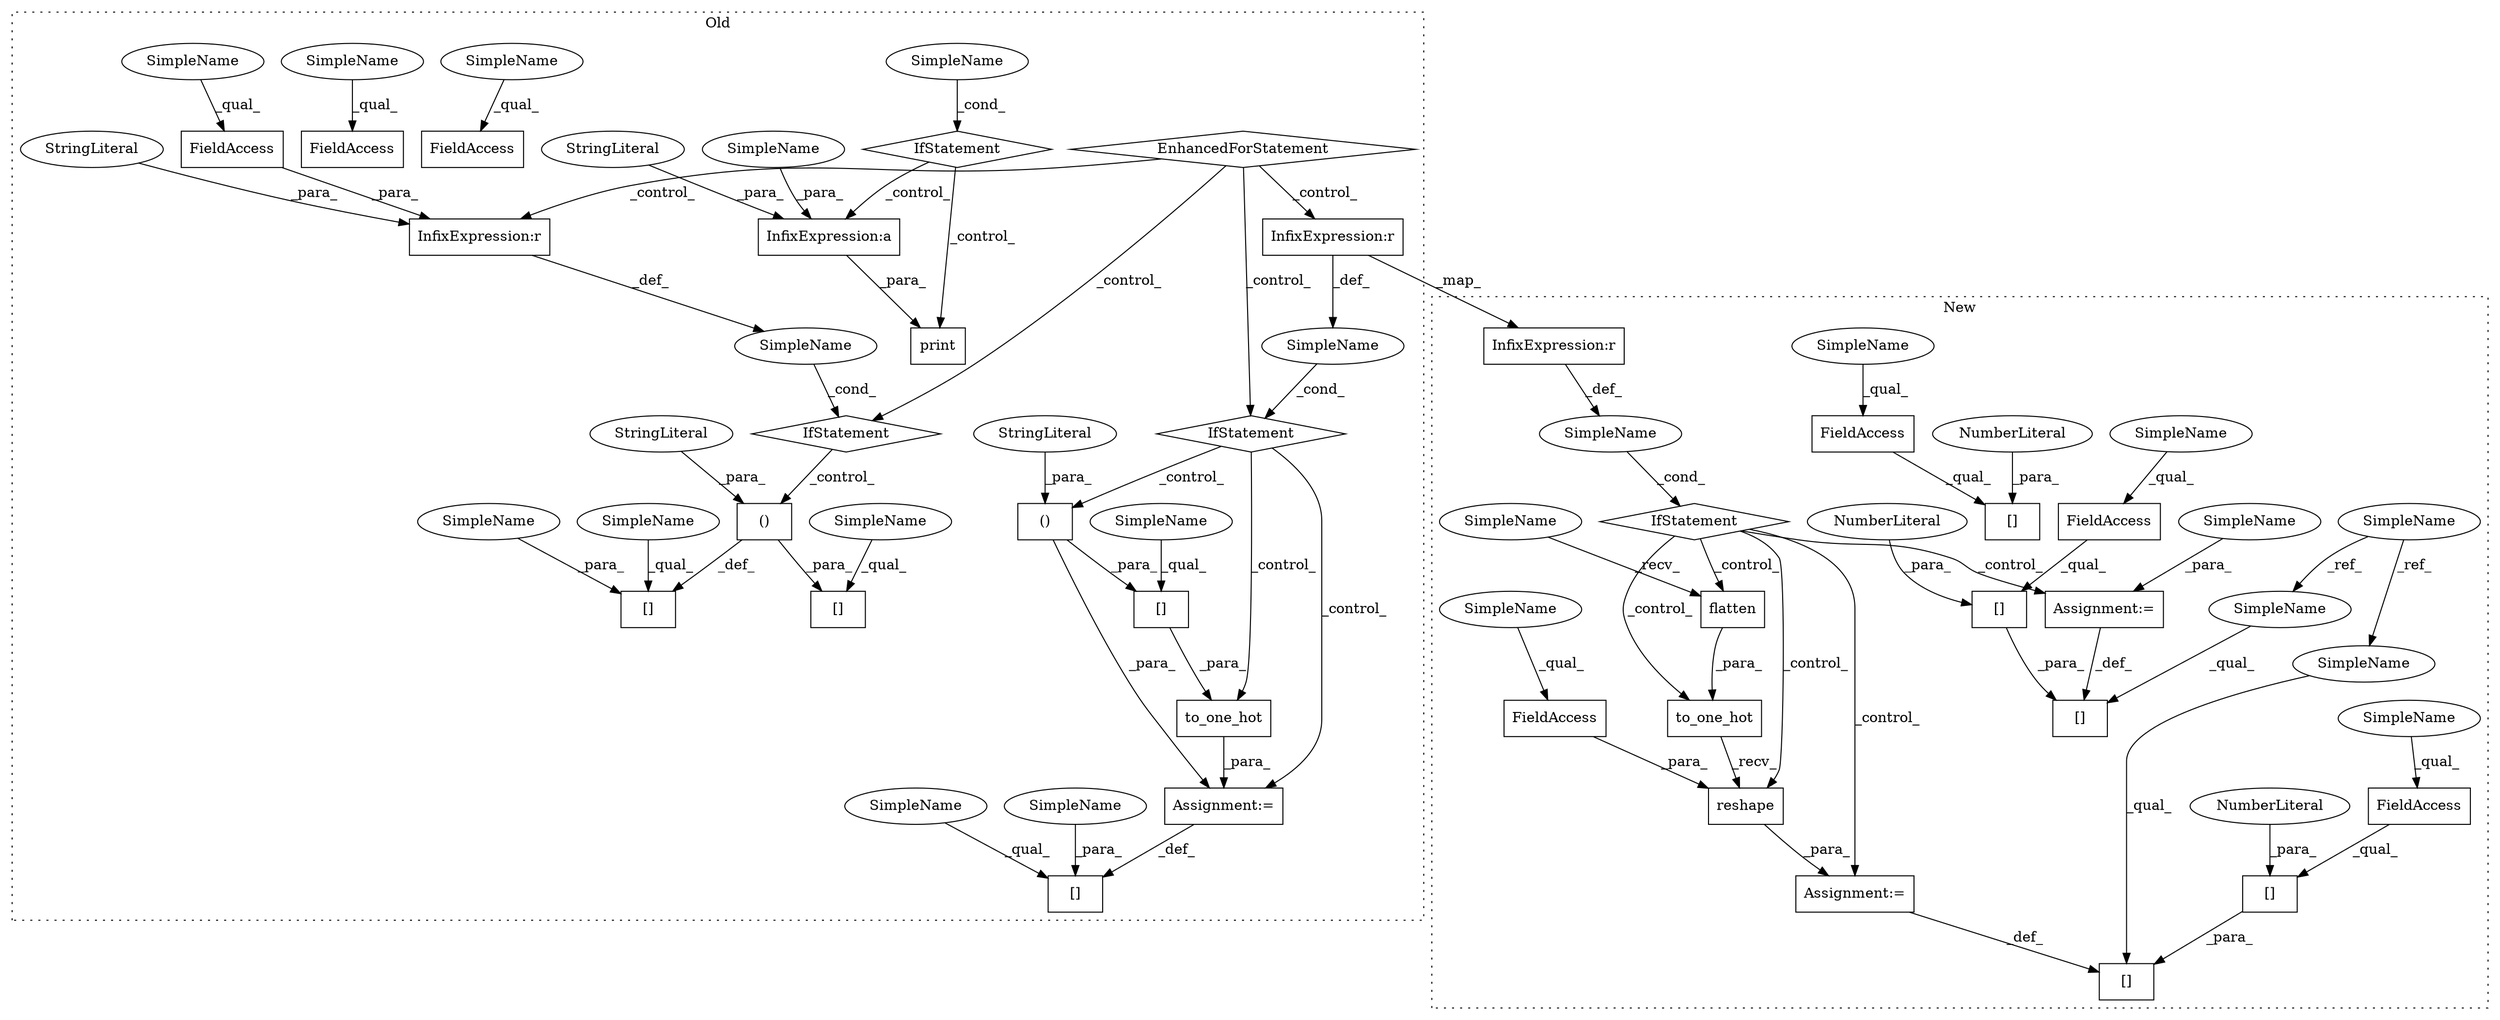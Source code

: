 digraph G {
subgraph cluster0 {
1 [label="print" a="32" s="20498,20531" l="6,1" shape="box"];
5 [label="IfStatement" a="25" s="20474,20486" l="4,2" shape="diamond"];
6 [label="InfixExpression:a" a="27" s="20523" l="3" shape="box"];
10 [label="SimpleName" a="42" s="" l="" shape="ellipse"];
11 [label="()" a="106" s="21093" l="34" shape="box"];
12 [label="EnhancedForStatement" a="70" s="20820,20979" l="85,2" shape="diamond"];
13 [label="()" a="106" s="21241" l="61" shape="box"];
14 [label="[]" a="2" s="21222,21302" l="19,2" shape="box"];
16 [label="[]" a="2" s="21205,21220" l="10,1" shape="box"];
18 [label="StringLiteral" a="45" s="21286" l="16" shape="ellipse"];
19 [label="[]" a="2" s="21074,21127" l="19,2" shape="box"];
20 [label="[]" a="2" s="21046,21061" l="10,1" shape="box"];
23 [label="StringLiteral" a="45" s="21111" l="16" shape="ellipse"];
24 [label="StringLiteral" a="45" s="20504" l="19" shape="ellipse"];
25 [label="InfixExpression:r" a="27" s="21171" l="4" shape="box"];
26 [label="StringLiteral" a="45" s="21175" l="12" shape="ellipse"];
27 [label="SimpleName" a="42" s="" l="" shape="ellipse"];
28 [label="to_one_hot" a="32" s="21063,21129" l="11,1" shape="box"];
30 [label="InfixExpression:r" a="27" s="21008" l="4" shape="box"];
34 [label="FieldAccess" a="22" s="21162" l="9" shape="box"];
35 [label="FieldAccess" a="22" s="20964" l="14" shape="box"];
40 [label="FieldAccess" a="22" s="21389" l="12" shape="box"];
42 [label="SimpleName" a="42" s="" l="" shape="ellipse"];
43 [label="IfStatement" a="25" s="21158,21187" l="4,2" shape="diamond"];
45 [label="Assignment:=" a="7" s="21062" l="1" shape="box"];
46 [label="IfStatement" a="25" s="20995,21028" l="4,2" shape="diamond"];
48 [label="SimpleName" a="42" s="21222" l="3" shape="ellipse"];
49 [label="SimpleName" a="42" s="21074" l="3" shape="ellipse"];
52 [label="SimpleName" a="42" s="20964" l="4" shape="ellipse"];
53 [label="SimpleName" a="42" s="21389" l="4" shape="ellipse"];
54 [label="SimpleName" a="42" s="21162" l="4" shape="ellipse"];
55 [label="SimpleName" a="42" s="20526" l="5" shape="ellipse"];
62 [label="SimpleName" a="42" s="21215" l="5" shape="ellipse"];
63 [label="SimpleName" a="42" s="21056" l="5" shape="ellipse"];
64 [label="SimpleName" a="42" s="21046" l="9" shape="ellipse"];
65 [label="SimpleName" a="42" s="21205" l="9" shape="ellipse"];
label = "Old";
style="dotted";
}
subgraph cluster1 {
2 [label="flatten" a="32" s="21152" l="9" shape="box"];
3 [label="Assignment:=" a="7" s="21136" l="1" shape="box"];
4 [label="[]" a="2" s="21111,21135" l="10,1" shape="box"];
7 [label="to_one_hot" a="32" s="21137,21176" l="11,1" shape="box"];
8 [label="[]" a="2" s="21121,21134" l="12,1" shape="box"];
9 [label="NumberLiteral" a="34" s="21133" l="1" shape="ellipse"];
15 [label="SimpleName" a="42" s="" l="" shape="ellipse"];
17 [label="reshape" a="32" s="21178,21216" l="8,1" shape="box"];
21 [label="SimpleName" a="42" s="21007" l="9" shape="ellipse"];
22 [label="[]" a="2" s="21251,21275" l="10,1" shape="box"];
29 [label="InfixExpression:r" a="27" s="21075" l="4" shape="box"];
31 [label="[]" a="2" s="21261,21274" l="12,1" shape="box"];
32 [label="NumberLiteral" a="34" s="21273" l="1" shape="ellipse"];
33 [label="FieldAccess" a="22" s="21202" l="14" shape="box"];
36 [label="FieldAccess" a="22" s="21351" l="17" shape="box"];
37 [label="[]" a="2" s="21351,21370" l="18,1" shape="box"];
38 [label="NumberLiteral" a="34" s="21369" l="1" shape="ellipse"];
39 [label="FieldAccess" a="22" s="21121" l="11" shape="box"];
41 [label="FieldAccess" a="22" s="21261" l="11" shape="box"];
44 [label="IfStatement" a="25" s="21062,21095" l="4,2" shape="diamond"];
47 [label="Assignment:=" a="7" s="21276" l="1" shape="box"];
50 [label="SimpleName" a="42" s="21111" l="9" shape="ellipse"];
51 [label="SimpleName" a="42" s="21251" l="9" shape="ellipse"];
56 [label="SimpleName" a="42" s="21202" l="4" shape="ellipse"];
57 [label="SimpleName" a="42" s="21121" l="4" shape="ellipse"];
58 [label="SimpleName" a="42" s="21351" l="4" shape="ellipse"];
59 [label="SimpleName" a="42" s="21261" l="4" shape="ellipse"];
60 [label="SimpleName" a="42" s="21277" l="3" shape="ellipse"];
61 [label="SimpleName" a="42" s="21148" l="3" shape="ellipse"];
label = "New";
style="dotted";
}
2 -> 7 [label="_para_"];
3 -> 4 [label="_def_"];
5 -> 6 [label="_control_"];
5 -> 1 [label="_control_"];
6 -> 1 [label="_para_"];
7 -> 17 [label="_recv_"];
8 -> 4 [label="_para_"];
9 -> 8 [label="_para_"];
10 -> 5 [label="_cond_"];
11 -> 45 [label="_para_"];
11 -> 19 [label="_para_"];
12 -> 43 [label="_control_"];
12 -> 46 [label="_control_"];
12 -> 25 [label="_control_"];
12 -> 30 [label="_control_"];
13 -> 16 [label="_def_"];
13 -> 14 [label="_para_"];
15 -> 44 [label="_cond_"];
17 -> 3 [label="_para_"];
18 -> 13 [label="_para_"];
19 -> 28 [label="_para_"];
21 -> 50 [label="_ref_"];
21 -> 51 [label="_ref_"];
23 -> 11 [label="_para_"];
24 -> 6 [label="_para_"];
25 -> 42 [label="_def_"];
26 -> 25 [label="_para_"];
27 -> 46 [label="_cond_"];
28 -> 45 [label="_para_"];
29 -> 15 [label="_def_"];
30 -> 27 [label="_def_"];
30 -> 29 [label="_map_"];
31 -> 22 [label="_para_"];
32 -> 31 [label="_para_"];
33 -> 17 [label="_para_"];
34 -> 25 [label="_para_"];
36 -> 37 [label="_qual_"];
38 -> 37 [label="_para_"];
39 -> 8 [label="_qual_"];
41 -> 31 [label="_qual_"];
42 -> 43 [label="_cond_"];
43 -> 13 [label="_control_"];
44 -> 2 [label="_control_"];
44 -> 47 [label="_control_"];
44 -> 3 [label="_control_"];
44 -> 17 [label="_control_"];
44 -> 7 [label="_control_"];
45 -> 20 [label="_def_"];
46 -> 11 [label="_control_"];
46 -> 45 [label="_control_"];
46 -> 28 [label="_control_"];
47 -> 22 [label="_def_"];
48 -> 14 [label="_qual_"];
49 -> 19 [label="_qual_"];
50 -> 4 [label="_qual_"];
51 -> 22 [label="_qual_"];
52 -> 35 [label="_qual_"];
53 -> 40 [label="_qual_"];
54 -> 34 [label="_qual_"];
55 -> 6 [label="_para_"];
56 -> 33 [label="_qual_"];
57 -> 39 [label="_qual_"];
58 -> 36 [label="_qual_"];
59 -> 41 [label="_qual_"];
60 -> 47 [label="_para_"];
61 -> 2 [label="_recv_"];
62 -> 16 [label="_para_"];
63 -> 20 [label="_para_"];
64 -> 20 [label="_qual_"];
65 -> 16 [label="_qual_"];
}
